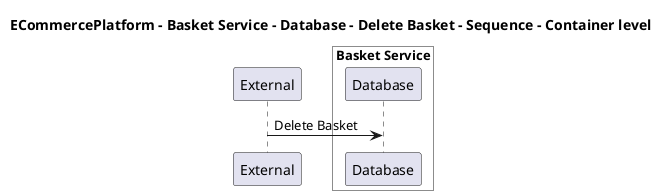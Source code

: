 @startuml

title ECommercePlatform - Basket Service - Database - Delete Basket - Sequence - Container level

participant "External" as C4InterFlow.SoftwareSystems.ExternalSystem

box "Basket Service" #White
    participant "Database" as ECommercePlatform.SoftwareSystems.BasketService.Containers.Database
end box


C4InterFlow.SoftwareSystems.ExternalSystem -> ECommercePlatform.SoftwareSystems.BasketService.Containers.Database : Delete Basket


@enduml
